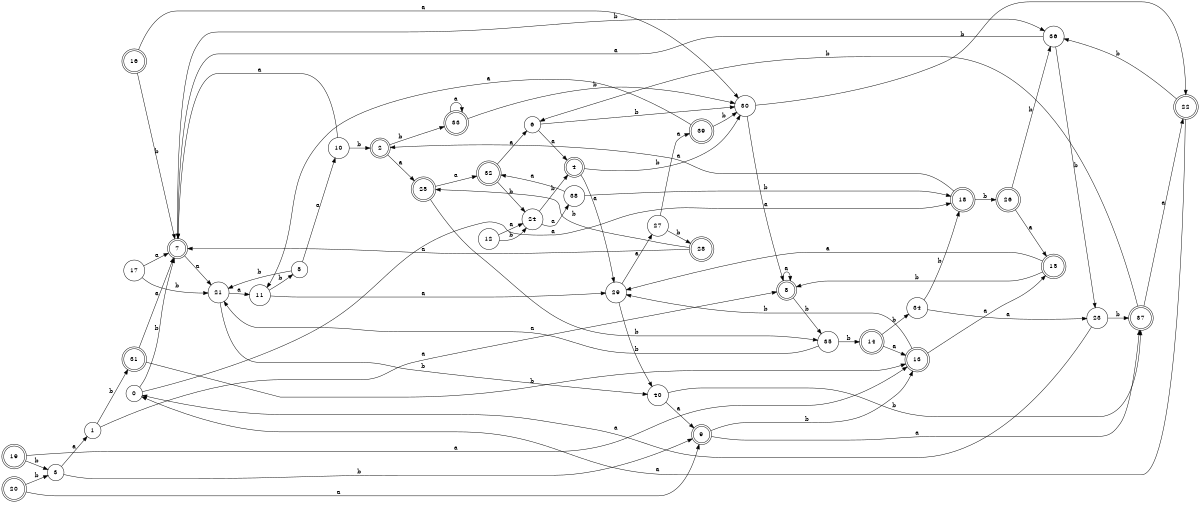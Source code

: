 digraph n33_7 {
__start0 [label="" shape="none"];

rankdir=LR;
size="8,5";

s0 [style="filled", color="black", fillcolor="white" shape="circle", label="0"];
s1 [style="filled", color="black", fillcolor="white" shape="circle", label="1"];
s2 [style="rounded,filled", color="black", fillcolor="white" shape="doublecircle", label="2"];
s3 [style="filled", color="black", fillcolor="white" shape="circle", label="3"];
s4 [style="rounded,filled", color="black", fillcolor="white" shape="doublecircle", label="4"];
s5 [style="filled", color="black", fillcolor="white" shape="circle", label="5"];
s6 [style="filled", color="black", fillcolor="white" shape="circle", label="6"];
s7 [style="rounded,filled", color="black", fillcolor="white" shape="doublecircle", label="7"];
s8 [style="rounded,filled", color="black", fillcolor="white" shape="doublecircle", label="8"];
s9 [style="rounded,filled", color="black", fillcolor="white" shape="doublecircle", label="9"];
s10 [style="filled", color="black", fillcolor="white" shape="circle", label="10"];
s11 [style="filled", color="black", fillcolor="white" shape="circle", label="11"];
s12 [style="filled", color="black", fillcolor="white" shape="circle", label="12"];
s13 [style="rounded,filled", color="black", fillcolor="white" shape="doublecircle", label="13"];
s14 [style="rounded,filled", color="black", fillcolor="white" shape="doublecircle", label="14"];
s15 [style="rounded,filled", color="black", fillcolor="white" shape="doublecircle", label="15"];
s16 [style="rounded,filled", color="black", fillcolor="white" shape="doublecircle", label="16"];
s17 [style="filled", color="black", fillcolor="white" shape="circle", label="17"];
s18 [style="rounded,filled", color="black", fillcolor="white" shape="doublecircle", label="18"];
s19 [style="rounded,filled", color="black", fillcolor="white" shape="doublecircle", label="19"];
s20 [style="rounded,filled", color="black", fillcolor="white" shape="doublecircle", label="20"];
s21 [style="filled", color="black", fillcolor="white" shape="circle", label="21"];
s22 [style="rounded,filled", color="black", fillcolor="white" shape="doublecircle", label="22"];
s23 [style="filled", color="black", fillcolor="white" shape="circle", label="23"];
s24 [style="filled", color="black", fillcolor="white" shape="circle", label="24"];
s25 [style="rounded,filled", color="black", fillcolor="white" shape="doublecircle", label="25"];
s26 [style="rounded,filled", color="black", fillcolor="white" shape="doublecircle", label="26"];
s27 [style="filled", color="black", fillcolor="white" shape="circle", label="27"];
s28 [style="rounded,filled", color="black", fillcolor="white" shape="doublecircle", label="28"];
s29 [style="filled", color="black", fillcolor="white" shape="circle", label="29"];
s30 [style="filled", color="black", fillcolor="white" shape="circle", label="30"];
s31 [style="rounded,filled", color="black", fillcolor="white" shape="doublecircle", label="31"];
s32 [style="rounded,filled", color="black", fillcolor="white" shape="doublecircle", label="32"];
s33 [style="rounded,filled", color="black", fillcolor="white" shape="doublecircle", label="33"];
s34 [style="filled", color="black", fillcolor="white" shape="circle", label="34"];
s35 [style="filled", color="black", fillcolor="white" shape="circle", label="35"];
s36 [style="filled", color="black", fillcolor="white" shape="circle", label="36"];
s37 [style="rounded,filled", color="black", fillcolor="white" shape="doublecircle", label="37"];
s38 [style="filled", color="black", fillcolor="white" shape="circle", label="38"];
s39 [style="rounded,filled", color="black", fillcolor="white" shape="doublecircle", label="39"];
s40 [style="filled", color="black", fillcolor="white" shape="circle", label="40"];
s0 -> s18 [label="a"];
s0 -> s7 [label="b"];
s1 -> s8 [label="a"];
s1 -> s31 [label="b"];
s2 -> s25 [label="a"];
s2 -> s33 [label="b"];
s3 -> s1 [label="a"];
s3 -> s9 [label="b"];
s4 -> s29 [label="a"];
s4 -> s30 [label="b"];
s5 -> s10 [label="a"];
s5 -> s21 [label="b"];
s6 -> s4 [label="a"];
s6 -> s30 [label="b"];
s7 -> s21 [label="a"];
s7 -> s36 [label="b"];
s8 -> s8 [label="a"];
s8 -> s35 [label="b"];
s9 -> s37 [label="a"];
s9 -> s13 [label="b"];
s10 -> s7 [label="a"];
s10 -> s2 [label="b"];
s11 -> s29 [label="a"];
s11 -> s5 [label="b"];
s12 -> s24 [label="a"];
s12 -> s24 [label="b"];
s13 -> s15 [label="a"];
s13 -> s29 [label="b"];
s14 -> s13 [label="a"];
s14 -> s34 [label="b"];
s15 -> s29 [label="a"];
s15 -> s8 [label="b"];
s16 -> s30 [label="a"];
s16 -> s7 [label="b"];
s17 -> s7 [label="a"];
s17 -> s21 [label="b"];
s18 -> s2 [label="a"];
s18 -> s26 [label="b"];
s19 -> s13 [label="a"];
s19 -> s3 [label="b"];
s20 -> s9 [label="a"];
s20 -> s3 [label="b"];
s21 -> s11 [label="a"];
s21 -> s40 [label="b"];
s22 -> s0 [label="a"];
s22 -> s36 [label="b"];
s23 -> s0 [label="a"];
s23 -> s37 [label="b"];
s24 -> s38 [label="a"];
s24 -> s4 [label="b"];
s25 -> s32 [label="a"];
s25 -> s35 [label="b"];
s26 -> s15 [label="a"];
s26 -> s36 [label="b"];
s27 -> s39 [label="a"];
s27 -> s28 [label="b"];
s28 -> s7 [label="a"];
s28 -> s25 [label="b"];
s29 -> s27 [label="a"];
s29 -> s40 [label="b"];
s30 -> s8 [label="a"];
s30 -> s22 [label="b"];
s31 -> s7 [label="a"];
s31 -> s13 [label="b"];
s32 -> s6 [label="a"];
s32 -> s24 [label="b"];
s33 -> s33 [label="a"];
s33 -> s30 [label="b"];
s34 -> s23 [label="a"];
s34 -> s18 [label="b"];
s35 -> s21 [label="a"];
s35 -> s14 [label="b"];
s36 -> s7 [label="a"];
s36 -> s23 [label="b"];
s37 -> s22 [label="a"];
s37 -> s6 [label="b"];
s38 -> s32 [label="a"];
s38 -> s18 [label="b"];
s39 -> s11 [label="a"];
s39 -> s30 [label="b"];
s40 -> s9 [label="a"];
s40 -> s37 [label="b"];

}
